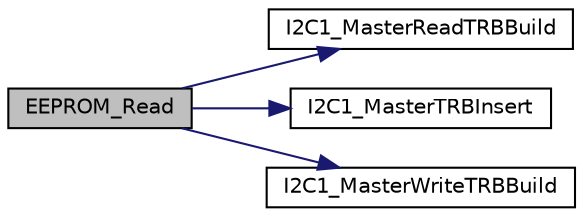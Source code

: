 digraph "EEPROM_Read"
{
 // LATEX_PDF_SIZE
  edge [fontname="Helvetica",fontsize="10",labelfontname="Helvetica",labelfontsize="10"];
  node [fontname="Helvetica",fontsize="10",shape=record];
  rankdir="LR";
  Node1 [label="EEPROM_Read",height=0.2,width=0.4,color="black", fillcolor="grey75", style="filled", fontcolor="black",tooltip=" "];
  Node1 -> Node2 [color="midnightblue",fontsize="10",style="solid",fontname="Helvetica"];
  Node2 [label="I2C1_MasterReadTRBBuild",height=0.2,width=0.4,color="black", fillcolor="white", style="filled",URL="$i2c1_8c.html#a92070148034b505be5339108b9f449d0",tooltip=" "];
  Node1 -> Node3 [color="midnightblue",fontsize="10",style="solid",fontname="Helvetica"];
  Node3 [label="I2C1_MasterTRBInsert",height=0.2,width=0.4,color="black", fillcolor="white", style="filled",URL="$i2c1_8c.html#a860d0c61c4bfa0434f345692cd277328",tooltip=" "];
  Node1 -> Node4 [color="midnightblue",fontsize="10",style="solid",fontname="Helvetica"];
  Node4 [label="I2C1_MasterWriteTRBBuild",height=0.2,width=0.4,color="black", fillcolor="white", style="filled",URL="$i2c1_8c.html#a0ec0129336e0fcb629eeb55210707c2d",tooltip=" "];
}
